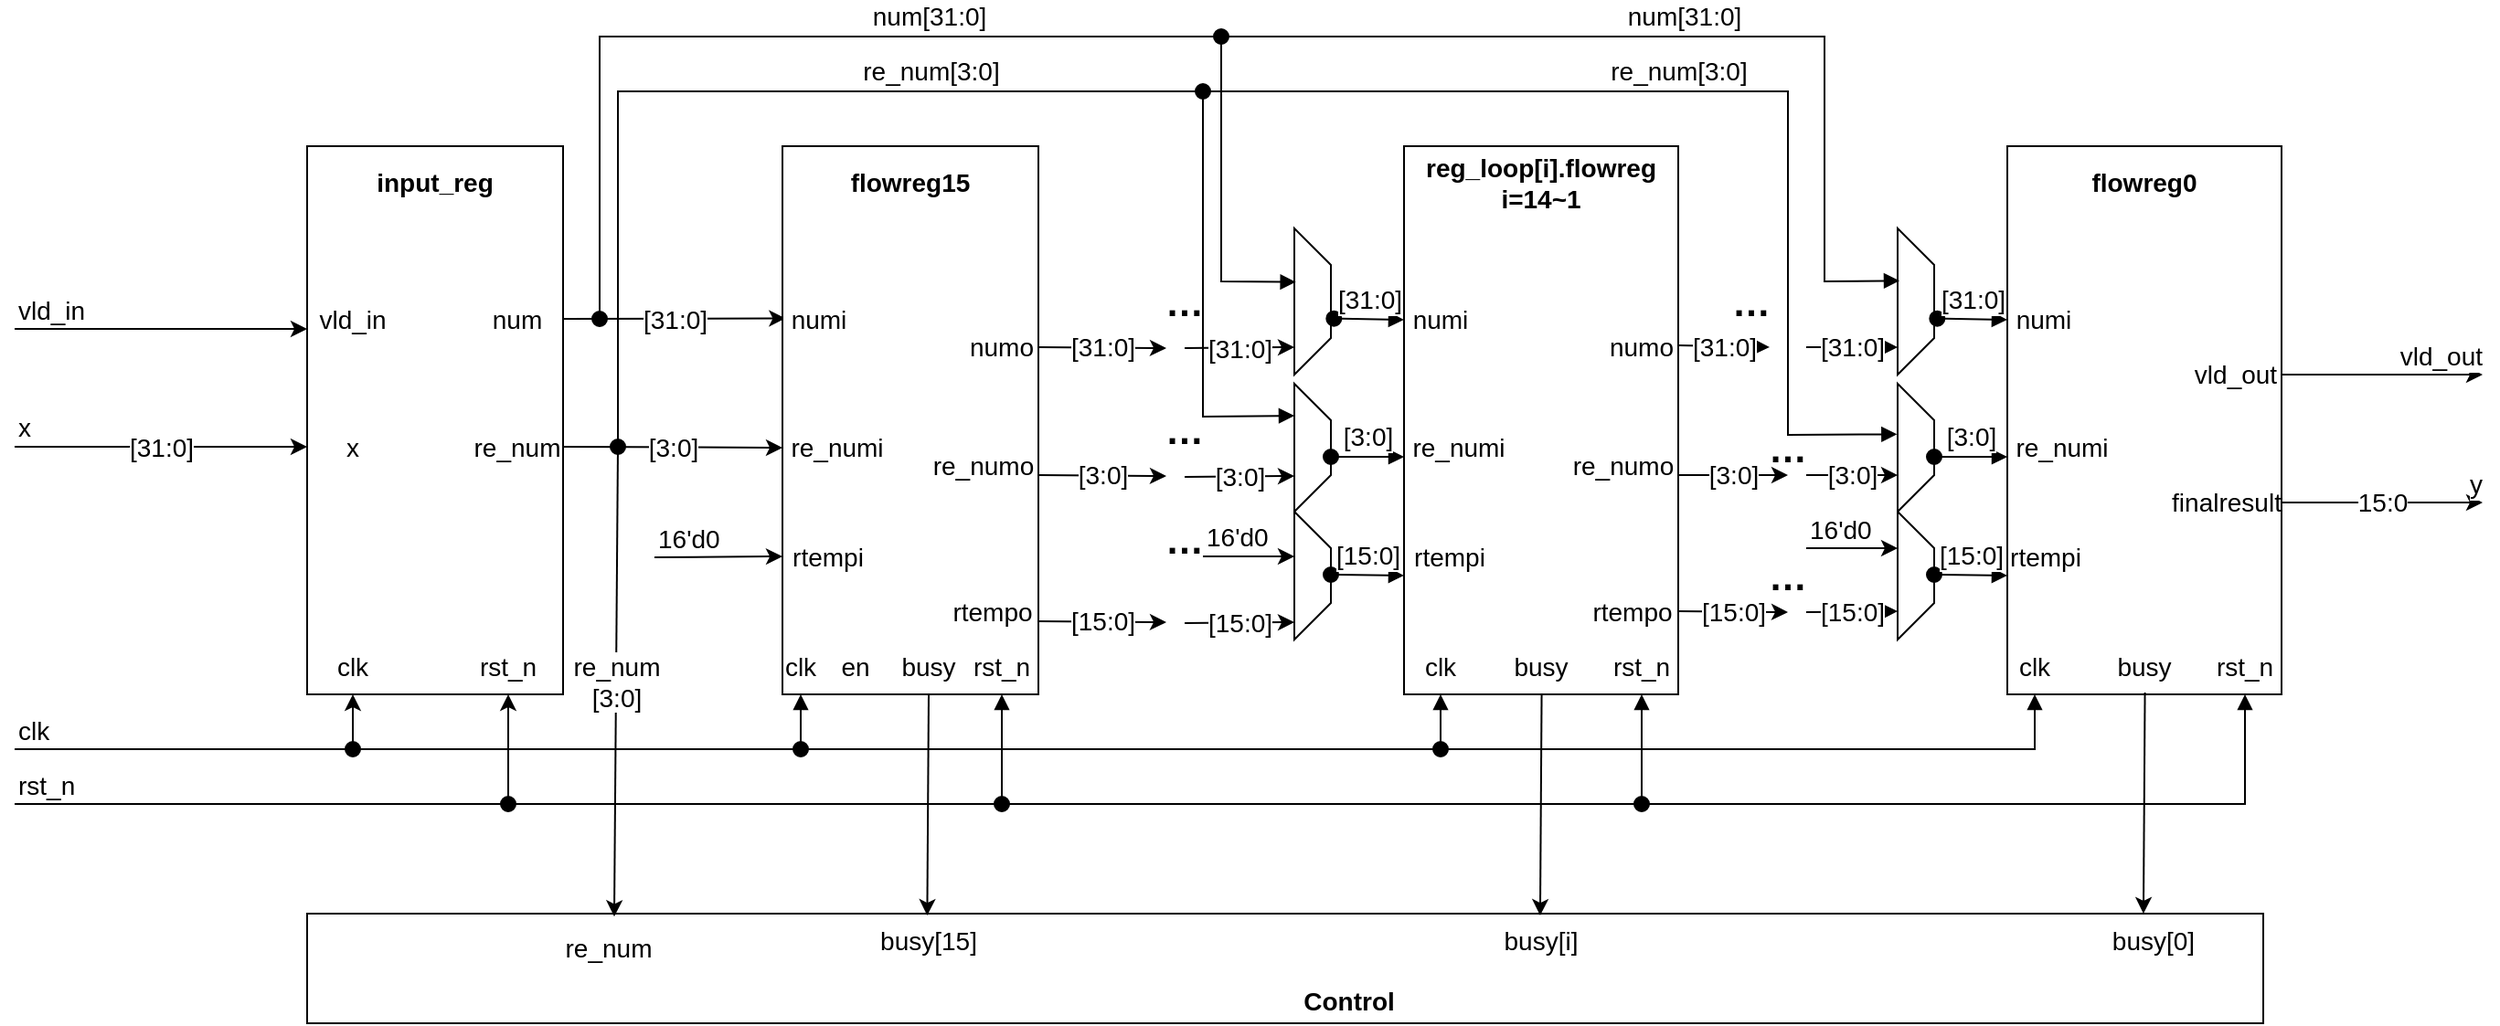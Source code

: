 <mxfile version="20.5.3" type="github">
  <diagram id="6UM_mQ-8TQhk4CjloPjo" name="第 1 页">
    <mxGraphModel dx="759" dy="519" grid="1" gridSize="10" guides="1" tooltips="1" connect="1" arrows="1" fold="1" page="1" pageScale="1" pageWidth="827" pageHeight="1169" math="0" shadow="0">
      <root>
        <mxCell id="0" />
        <mxCell id="1" parent="0" />
        <mxCell id="tsMORkh10g2GEG3-gYEs-1" value="" style="rounded=0;whiteSpace=wrap;html=1;" vertex="1" parent="1">
          <mxGeometry x="260" y="100" width="140" height="300" as="geometry" />
        </mxCell>
        <mxCell id="tsMORkh10g2GEG3-gYEs-2" value="&lt;b&gt;&lt;font style=&quot;font-size: 14px;&quot;&gt;input_reg&lt;/font&gt;&lt;/b&gt;" style="text;html=1;strokeColor=none;fillColor=none;align=center;verticalAlign=middle;whiteSpace=wrap;rounded=0;" vertex="1" parent="1">
          <mxGeometry x="295" y="100" width="70" height="40" as="geometry" />
        </mxCell>
        <mxCell id="tsMORkh10g2GEG3-gYEs-3" value="clk" style="text;html=1;strokeColor=none;fillColor=none;align=center;verticalAlign=middle;whiteSpace=wrap;rounded=0;fontSize=14;" vertex="1" parent="1">
          <mxGeometry x="260" y="370" width="50" height="30" as="geometry" />
        </mxCell>
        <mxCell id="tsMORkh10g2GEG3-gYEs-4" value="rst_n" style="text;html=1;strokeColor=none;fillColor=none;align=center;verticalAlign=middle;whiteSpace=wrap;rounded=0;fontSize=14;" vertex="1" parent="1">
          <mxGeometry x="345" y="370" width="50" height="30" as="geometry" />
        </mxCell>
        <mxCell id="tsMORkh10g2GEG3-gYEs-5" value="vld_in" style="text;html=1;strokeColor=none;fillColor=none;align=center;verticalAlign=middle;whiteSpace=wrap;rounded=0;fontSize=14;" vertex="1" parent="1">
          <mxGeometry x="255" y="180" width="60" height="30" as="geometry" />
        </mxCell>
        <mxCell id="tsMORkh10g2GEG3-gYEs-6" value="x" style="text;html=1;strokeColor=none;fillColor=none;align=center;verticalAlign=middle;whiteSpace=wrap;rounded=0;fontSize=14;" vertex="1" parent="1">
          <mxGeometry x="255" y="250" width="60" height="30" as="geometry" />
        </mxCell>
        <mxCell id="tsMORkh10g2GEG3-gYEs-7" value="num" style="text;html=1;strokeColor=none;fillColor=none;align=center;verticalAlign=middle;whiteSpace=wrap;rounded=0;fontSize=14;" vertex="1" parent="1">
          <mxGeometry x="345" y="180" width="60" height="30" as="geometry" />
        </mxCell>
        <mxCell id="tsMORkh10g2GEG3-gYEs-8" value="re_num" style="text;html=1;strokeColor=none;fillColor=none;align=center;verticalAlign=middle;whiteSpace=wrap;rounded=0;fontSize=14;" vertex="1" parent="1">
          <mxGeometry x="345" y="250" width="60" height="30" as="geometry" />
        </mxCell>
        <mxCell id="tsMORkh10g2GEG3-gYEs-10" value="" style="endArrow=classic;html=1;rounded=0;fontSize=14;" edge="1" parent="1">
          <mxGeometry relative="1" as="geometry">
            <mxPoint x="100" y="200" as="sourcePoint" />
            <mxPoint x="260" y="200" as="targetPoint" />
          </mxGeometry>
        </mxCell>
        <mxCell id="tsMORkh10g2GEG3-gYEs-12" value="vld_in" style="edgeLabel;resizable=0;html=1;align=left;verticalAlign=bottom;fontSize=14;" connectable="0" vertex="1" parent="tsMORkh10g2GEG3-gYEs-10">
          <mxGeometry x="-1" relative="1" as="geometry" />
        </mxCell>
        <mxCell id="tsMORkh10g2GEG3-gYEs-14" value="" style="endArrow=classic;html=1;rounded=0;fontSize=14;" edge="1" parent="1">
          <mxGeometry relative="1" as="geometry">
            <mxPoint x="100" y="264.5" as="sourcePoint" />
            <mxPoint x="260" y="264.5" as="targetPoint" />
          </mxGeometry>
        </mxCell>
        <mxCell id="tsMORkh10g2GEG3-gYEs-15" value="[31:0]" style="edgeLabel;resizable=0;html=1;align=center;verticalAlign=middle;fontSize=14;" connectable="0" vertex="1" parent="tsMORkh10g2GEG3-gYEs-14">
          <mxGeometry relative="1" as="geometry" />
        </mxCell>
        <mxCell id="tsMORkh10g2GEG3-gYEs-16" value="x" style="edgeLabel;resizable=0;html=1;align=left;verticalAlign=bottom;fontSize=14;" connectable="0" vertex="1" parent="tsMORkh10g2GEG3-gYEs-14">
          <mxGeometry x="-1" relative="1" as="geometry" />
        </mxCell>
        <mxCell id="tsMORkh10g2GEG3-gYEs-17" value="" style="endArrow=classic;html=1;rounded=0;fontSize=14;entryX=0.012;entryY=0.314;entryDx=0;entryDy=0;entryPerimeter=0;" edge="1" parent="1" target="tsMORkh10g2GEG3-gYEs-21">
          <mxGeometry relative="1" as="geometry">
            <mxPoint x="400" y="194.5" as="sourcePoint" />
            <mxPoint x="500" y="194.5" as="targetPoint" />
          </mxGeometry>
        </mxCell>
        <mxCell id="tsMORkh10g2GEG3-gYEs-18" value="[31:0]" style="edgeLabel;resizable=0;html=1;align=center;verticalAlign=middle;fontSize=14;" connectable="0" vertex="1" parent="tsMORkh10g2GEG3-gYEs-17">
          <mxGeometry relative="1" as="geometry" />
        </mxCell>
        <mxCell id="tsMORkh10g2GEG3-gYEs-19" value="" style="endArrow=classic;html=1;rounded=0;fontSize=14;" edge="1" parent="1">
          <mxGeometry relative="1" as="geometry">
            <mxPoint x="400" y="264.5" as="sourcePoint" />
            <mxPoint x="520" y="265" as="targetPoint" />
          </mxGeometry>
        </mxCell>
        <mxCell id="tsMORkh10g2GEG3-gYEs-20" value="[3:0]" style="edgeLabel;resizable=0;html=1;align=center;verticalAlign=middle;fontSize=14;" connectable="0" vertex="1" parent="tsMORkh10g2GEG3-gYEs-19">
          <mxGeometry relative="1" as="geometry" />
        </mxCell>
        <mxCell id="tsMORkh10g2GEG3-gYEs-21" value="" style="rounded=0;whiteSpace=wrap;html=1;fontSize=14;" vertex="1" parent="1">
          <mxGeometry x="520" y="100" width="140" height="300" as="geometry" />
        </mxCell>
        <mxCell id="tsMORkh10g2GEG3-gYEs-22" value="&lt;span style=&quot;font-size: 14px;&quot;&gt;&lt;b&gt;flowreg15&lt;/b&gt;&lt;/span&gt;" style="text;html=1;strokeColor=none;fillColor=none;align=center;verticalAlign=middle;whiteSpace=wrap;rounded=0;" vertex="1" parent="1">
          <mxGeometry x="555" y="100" width="70" height="40" as="geometry" />
        </mxCell>
        <mxCell id="tsMORkh10g2GEG3-gYEs-23" value="clk" style="text;html=1;strokeColor=none;fillColor=none;align=center;verticalAlign=middle;whiteSpace=wrap;rounded=0;fontSize=14;" vertex="1" parent="1">
          <mxGeometry x="505" y="370" width="50" height="30" as="geometry" />
        </mxCell>
        <mxCell id="tsMORkh10g2GEG3-gYEs-24" value="rst_n" style="text;html=1;strokeColor=none;fillColor=none;align=center;verticalAlign=middle;whiteSpace=wrap;rounded=0;fontSize=14;" vertex="1" parent="1">
          <mxGeometry x="615" y="370" width="50" height="30" as="geometry" />
        </mxCell>
        <mxCell id="tsMORkh10g2GEG3-gYEs-25" value="en" style="text;html=1;strokeColor=none;fillColor=none;align=center;verticalAlign=middle;whiteSpace=wrap;rounded=0;fontSize=14;" vertex="1" parent="1">
          <mxGeometry x="530" y="370" width="60" height="30" as="geometry" />
        </mxCell>
        <mxCell id="tsMORkh10g2GEG3-gYEs-26" value="numi" style="text;html=1;strokeColor=none;fillColor=none;align=center;verticalAlign=middle;whiteSpace=wrap;rounded=0;fontSize=14;" vertex="1" parent="1">
          <mxGeometry x="510" y="180" width="60" height="30" as="geometry" />
        </mxCell>
        <mxCell id="tsMORkh10g2GEG3-gYEs-27" value="re_numi" style="text;html=1;strokeColor=none;fillColor=none;align=center;verticalAlign=middle;whiteSpace=wrap;rounded=0;fontSize=14;" vertex="1" parent="1">
          <mxGeometry x="520" y="250" width="60" height="30" as="geometry" />
        </mxCell>
        <mxCell id="tsMORkh10g2GEG3-gYEs-28" value="rtempi" style="text;html=1;strokeColor=none;fillColor=none;align=center;verticalAlign=middle;whiteSpace=wrap;rounded=0;fontSize=14;" vertex="1" parent="1">
          <mxGeometry x="515" y="310" width="60" height="30" as="geometry" />
        </mxCell>
        <mxCell id="tsMORkh10g2GEG3-gYEs-29" value="numo" style="text;html=1;strokeColor=none;fillColor=none;align=center;verticalAlign=middle;whiteSpace=wrap;rounded=0;fontSize=14;" vertex="1" parent="1">
          <mxGeometry x="610" y="195" width="60" height="30" as="geometry" />
        </mxCell>
        <mxCell id="tsMORkh10g2GEG3-gYEs-30" value="re_numo" style="text;html=1;strokeColor=none;fillColor=none;align=center;verticalAlign=middle;whiteSpace=wrap;rounded=0;fontSize=14;" vertex="1" parent="1">
          <mxGeometry x="600" y="260" width="60" height="30" as="geometry" />
        </mxCell>
        <mxCell id="tsMORkh10g2GEG3-gYEs-31" value="rtempo" style="text;html=1;strokeColor=none;fillColor=none;align=center;verticalAlign=middle;whiteSpace=wrap;rounded=0;fontSize=14;" vertex="1" parent="1">
          <mxGeometry x="605" y="340" width="60" height="30" as="geometry" />
        </mxCell>
        <mxCell id="tsMORkh10g2GEG3-gYEs-32" value="busy" style="text;html=1;strokeColor=none;fillColor=none;align=center;verticalAlign=middle;whiteSpace=wrap;rounded=0;fontSize=14;" vertex="1" parent="1">
          <mxGeometry x="570" y="370" width="60" height="30" as="geometry" />
        </mxCell>
        <mxCell id="tsMORkh10g2GEG3-gYEs-33" value="" style="endArrow=classic;html=1;rounded=0;fontSize=14;" edge="1" parent="1">
          <mxGeometry relative="1" as="geometry">
            <mxPoint x="450" y="325" as="sourcePoint" />
            <mxPoint x="520" y="324.5" as="targetPoint" />
          </mxGeometry>
        </mxCell>
        <mxCell id="tsMORkh10g2GEG3-gYEs-35" value="16&#39;d0" style="edgeLabel;resizable=0;html=1;align=left;verticalAlign=bottom;fontSize=14;" connectable="0" vertex="1" parent="tsMORkh10g2GEG3-gYEs-33">
          <mxGeometry x="-1" relative="1" as="geometry" />
        </mxCell>
        <mxCell id="tsMORkh10g2GEG3-gYEs-36" value="" style="rounded=0;whiteSpace=wrap;html=1;fontSize=14;" vertex="1" parent="1">
          <mxGeometry x="860" y="100" width="150" height="300" as="geometry" />
        </mxCell>
        <mxCell id="tsMORkh10g2GEG3-gYEs-37" value="&lt;span style=&quot;font-size: 14px;&quot;&gt;&lt;b&gt;reg_loop[i].flowreg&lt;br&gt;i=14~1&lt;br&gt;&lt;/b&gt;&lt;/span&gt;" style="text;html=1;strokeColor=none;fillColor=none;align=center;verticalAlign=middle;whiteSpace=wrap;rounded=0;" vertex="1" parent="1">
          <mxGeometry x="900" y="100" width="70" height="40" as="geometry" />
        </mxCell>
        <mxCell id="tsMORkh10g2GEG3-gYEs-38" value="clk" style="text;html=1;strokeColor=none;fillColor=none;align=center;verticalAlign=middle;whiteSpace=wrap;rounded=0;fontSize=14;" vertex="1" parent="1">
          <mxGeometry x="855" y="370" width="50" height="30" as="geometry" />
        </mxCell>
        <mxCell id="tsMORkh10g2GEG3-gYEs-39" value="busy" style="text;html=1;strokeColor=none;fillColor=none;align=center;verticalAlign=middle;whiteSpace=wrap;rounded=0;fontSize=14;" vertex="1" parent="1">
          <mxGeometry x="905" y="370" width="60" height="30" as="geometry" />
        </mxCell>
        <mxCell id="tsMORkh10g2GEG3-gYEs-40" value="rst_n" style="text;html=1;strokeColor=none;fillColor=none;align=center;verticalAlign=middle;whiteSpace=wrap;rounded=0;fontSize=14;" vertex="1" parent="1">
          <mxGeometry x="965" y="370" width="50" height="30" as="geometry" />
        </mxCell>
        <mxCell id="tsMORkh10g2GEG3-gYEs-41" value="numi" style="text;html=1;strokeColor=none;fillColor=none;align=center;verticalAlign=middle;whiteSpace=wrap;rounded=0;fontSize=14;" vertex="1" parent="1">
          <mxGeometry x="850" y="180" width="60" height="30" as="geometry" />
        </mxCell>
        <mxCell id="tsMORkh10g2GEG3-gYEs-42" value="re_numi" style="text;html=1;strokeColor=none;fillColor=none;align=center;verticalAlign=middle;whiteSpace=wrap;rounded=0;fontSize=14;" vertex="1" parent="1">
          <mxGeometry x="860" y="250" width="60" height="30" as="geometry" />
        </mxCell>
        <mxCell id="tsMORkh10g2GEG3-gYEs-43" value="rtempi" style="text;html=1;strokeColor=none;fillColor=none;align=center;verticalAlign=middle;whiteSpace=wrap;rounded=0;fontSize=14;" vertex="1" parent="1">
          <mxGeometry x="855" y="310" width="60" height="30" as="geometry" />
        </mxCell>
        <mxCell id="tsMORkh10g2GEG3-gYEs-44" value="numo" style="text;html=1;strokeColor=none;fillColor=none;align=center;verticalAlign=middle;whiteSpace=wrap;rounded=0;fontSize=14;" vertex="1" parent="1">
          <mxGeometry x="960" y="195" width="60" height="30" as="geometry" />
        </mxCell>
        <mxCell id="tsMORkh10g2GEG3-gYEs-45" value="re_numo" style="text;html=1;strokeColor=none;fillColor=none;align=center;verticalAlign=middle;whiteSpace=wrap;rounded=0;fontSize=14;" vertex="1" parent="1">
          <mxGeometry x="950" y="260" width="60" height="30" as="geometry" />
        </mxCell>
        <mxCell id="tsMORkh10g2GEG3-gYEs-46" value="rtempo" style="text;html=1;strokeColor=none;fillColor=none;align=center;verticalAlign=middle;whiteSpace=wrap;rounded=0;fontSize=14;" vertex="1" parent="1">
          <mxGeometry x="955" y="340" width="60" height="30" as="geometry" />
        </mxCell>
        <mxCell id="tsMORkh10g2GEG3-gYEs-47" value="" style="endArrow=classic;html=1;rounded=0;fontSize=14;" edge="1" parent="1">
          <mxGeometry relative="1" as="geometry">
            <mxPoint x="660" y="210" as="sourcePoint" />
            <mxPoint x="730" y="210.5" as="targetPoint" />
          </mxGeometry>
        </mxCell>
        <mxCell id="tsMORkh10g2GEG3-gYEs-48" value="[31:0]" style="edgeLabel;resizable=0;html=1;align=center;verticalAlign=middle;fontSize=14;" connectable="0" vertex="1" parent="tsMORkh10g2GEG3-gYEs-47">
          <mxGeometry relative="1" as="geometry" />
        </mxCell>
        <mxCell id="tsMORkh10g2GEG3-gYEs-49" value="" style="endArrow=classic;html=1;rounded=0;fontSize=14;" edge="1" parent="1">
          <mxGeometry relative="1" as="geometry">
            <mxPoint x="660" y="280" as="sourcePoint" />
            <mxPoint x="730" y="280.5" as="targetPoint" />
          </mxGeometry>
        </mxCell>
        <mxCell id="tsMORkh10g2GEG3-gYEs-50" value="[3:0]" style="edgeLabel;resizable=0;html=1;align=center;verticalAlign=middle;fontSize=14;" connectable="0" vertex="1" parent="tsMORkh10g2GEG3-gYEs-49">
          <mxGeometry relative="1" as="geometry" />
        </mxCell>
        <mxCell id="tsMORkh10g2GEG3-gYEs-51" value="" style="endArrow=classic;html=1;rounded=0;fontSize=14;" edge="1" parent="1">
          <mxGeometry relative="1" as="geometry">
            <mxPoint x="660" y="360" as="sourcePoint" />
            <mxPoint x="730" y="360.5" as="targetPoint" />
          </mxGeometry>
        </mxCell>
        <mxCell id="tsMORkh10g2GEG3-gYEs-52" value="[15:0]" style="edgeLabel;resizable=0;html=1;align=center;verticalAlign=middle;fontSize=14;" connectable="0" vertex="1" parent="tsMORkh10g2GEG3-gYEs-51">
          <mxGeometry relative="1" as="geometry" />
        </mxCell>
        <mxCell id="tsMORkh10g2GEG3-gYEs-59" value="&lt;b&gt;&lt;font style=&quot;font-size: 21px;&quot;&gt;…&lt;/font&gt;&lt;/b&gt;" style="text;html=1;strokeColor=none;fillColor=none;align=center;verticalAlign=middle;whiteSpace=wrap;rounded=0;fontSize=14;" vertex="1" parent="1">
          <mxGeometry x="710" y="170" width="60" height="30" as="geometry" />
        </mxCell>
        <mxCell id="tsMORkh10g2GEG3-gYEs-60" value="&lt;b&gt;&lt;font style=&quot;font-size: 21px;&quot;&gt;…&lt;/font&gt;&lt;/b&gt;" style="text;html=1;strokeColor=none;fillColor=none;align=center;verticalAlign=middle;whiteSpace=wrap;rounded=0;fontSize=14;" vertex="1" parent="1">
          <mxGeometry x="710" y="240" width="60" height="30" as="geometry" />
        </mxCell>
        <mxCell id="tsMORkh10g2GEG3-gYEs-61" value="&lt;b&gt;&lt;font style=&quot;font-size: 21px;&quot;&gt;…&lt;/font&gt;&lt;/b&gt;" style="text;html=1;strokeColor=none;fillColor=none;align=center;verticalAlign=middle;whiteSpace=wrap;rounded=0;fontSize=14;" vertex="1" parent="1">
          <mxGeometry x="710" y="300" width="60" height="30" as="geometry" />
        </mxCell>
        <mxCell id="tsMORkh10g2GEG3-gYEs-62" value="" style="endArrow=classic;html=1;rounded=0;fontSize=14;" edge="1" parent="1">
          <mxGeometry relative="1" as="geometry">
            <mxPoint x="1010" y="209" as="sourcePoint" />
            <mxPoint x="1060" y="210" as="targetPoint" />
          </mxGeometry>
        </mxCell>
        <mxCell id="tsMORkh10g2GEG3-gYEs-63" value="[31:0]" style="edgeLabel;resizable=0;html=1;align=center;verticalAlign=middle;fontSize=14;" connectable="0" vertex="1" parent="tsMORkh10g2GEG3-gYEs-62">
          <mxGeometry relative="1" as="geometry" />
        </mxCell>
        <mxCell id="tsMORkh10g2GEG3-gYEs-64" value="" style="endArrow=classic;html=1;rounded=0;fontSize=14;" edge="1" parent="1">
          <mxGeometry relative="1" as="geometry">
            <mxPoint x="1010" y="280" as="sourcePoint" />
            <mxPoint x="1070" y="280" as="targetPoint" />
          </mxGeometry>
        </mxCell>
        <mxCell id="tsMORkh10g2GEG3-gYEs-65" value="[3:0]" style="edgeLabel;resizable=0;html=1;align=center;verticalAlign=middle;fontSize=14;" connectable="0" vertex="1" parent="tsMORkh10g2GEG3-gYEs-64">
          <mxGeometry relative="1" as="geometry" />
        </mxCell>
        <mxCell id="tsMORkh10g2GEG3-gYEs-66" value="" style="endArrow=classic;html=1;rounded=0;fontSize=14;" edge="1" parent="1">
          <mxGeometry relative="1" as="geometry">
            <mxPoint x="1010" y="354.5" as="sourcePoint" />
            <mxPoint x="1070" y="355" as="targetPoint" />
          </mxGeometry>
        </mxCell>
        <mxCell id="tsMORkh10g2GEG3-gYEs-67" value="[15:0]" style="edgeLabel;resizable=0;html=1;align=center;verticalAlign=middle;fontSize=14;" connectable="0" vertex="1" parent="tsMORkh10g2GEG3-gYEs-66">
          <mxGeometry relative="1" as="geometry" />
        </mxCell>
        <mxCell id="tsMORkh10g2GEG3-gYEs-68" value="" style="rounded=0;whiteSpace=wrap;html=1;fontSize=14;" vertex="1" parent="1">
          <mxGeometry x="1190" y="100" width="150" height="300" as="geometry" />
        </mxCell>
        <mxCell id="tsMORkh10g2GEG3-gYEs-69" value="&lt;span style=&quot;font-size: 14px;&quot;&gt;&lt;b&gt;flowreg0&lt;/b&gt;&lt;/span&gt;" style="text;html=1;strokeColor=none;fillColor=none;align=center;verticalAlign=middle;whiteSpace=wrap;rounded=0;" vertex="1" parent="1">
          <mxGeometry x="1230" y="100" width="70" height="40" as="geometry" />
        </mxCell>
        <mxCell id="tsMORkh10g2GEG3-gYEs-70" value="clk" style="text;html=1;strokeColor=none;fillColor=none;align=center;verticalAlign=middle;whiteSpace=wrap;rounded=0;fontSize=14;" vertex="1" parent="1">
          <mxGeometry x="1180" y="370" width="50" height="30" as="geometry" />
        </mxCell>
        <mxCell id="tsMORkh10g2GEG3-gYEs-71" value="busy" style="text;html=1;strokeColor=none;fillColor=none;align=center;verticalAlign=middle;whiteSpace=wrap;rounded=0;fontSize=14;" vertex="1" parent="1">
          <mxGeometry x="1235" y="370" width="60" height="30" as="geometry" />
        </mxCell>
        <mxCell id="tsMORkh10g2GEG3-gYEs-72" value="rst_n" style="text;html=1;strokeColor=none;fillColor=none;align=center;verticalAlign=middle;whiteSpace=wrap;rounded=0;fontSize=14;" vertex="1" parent="1">
          <mxGeometry x="1295" y="370" width="50" height="30" as="geometry" />
        </mxCell>
        <mxCell id="tsMORkh10g2GEG3-gYEs-73" value="numi" style="text;html=1;strokeColor=none;fillColor=none;align=center;verticalAlign=middle;whiteSpace=wrap;rounded=0;fontSize=14;" vertex="1" parent="1">
          <mxGeometry x="1180" y="180" width="60" height="30" as="geometry" />
        </mxCell>
        <mxCell id="tsMORkh10g2GEG3-gYEs-74" value="re_numi" style="text;html=1;strokeColor=none;fillColor=none;align=center;verticalAlign=middle;whiteSpace=wrap;rounded=0;fontSize=14;" vertex="1" parent="1">
          <mxGeometry x="1190" y="250" width="60" height="30" as="geometry" />
        </mxCell>
        <mxCell id="tsMORkh10g2GEG3-gYEs-75" value="rtempi" style="text;html=1;strokeColor=none;fillColor=none;align=center;verticalAlign=middle;whiteSpace=wrap;rounded=0;fontSize=14;" vertex="1" parent="1">
          <mxGeometry x="1181" y="310" width="60" height="30" as="geometry" />
        </mxCell>
        <mxCell id="tsMORkh10g2GEG3-gYEs-76" value="vld_out" style="text;html=1;strokeColor=none;fillColor=none;align=center;verticalAlign=middle;whiteSpace=wrap;rounded=0;fontSize=14;" vertex="1" parent="1">
          <mxGeometry x="1285" y="210" width="60" height="30" as="geometry" />
        </mxCell>
        <mxCell id="tsMORkh10g2GEG3-gYEs-77" value="finalresult" style="text;html=1;strokeColor=none;fillColor=none;align=center;verticalAlign=middle;whiteSpace=wrap;rounded=0;fontSize=14;" vertex="1" parent="1">
          <mxGeometry x="1280" y="280" width="60" height="30" as="geometry" />
        </mxCell>
        <mxCell id="tsMORkh10g2GEG3-gYEs-86" value="&lt;b&gt;&lt;font style=&quot;font-size: 21px;&quot;&gt;…&lt;/font&gt;&lt;/b&gt;" style="text;html=1;strokeColor=none;fillColor=none;align=center;verticalAlign=middle;whiteSpace=wrap;rounded=0;fontSize=14;" vertex="1" parent="1">
          <mxGeometry x="1020" y="170" width="60" height="30" as="geometry" />
        </mxCell>
        <mxCell id="tsMORkh10g2GEG3-gYEs-87" value="&lt;b&gt;&lt;font style=&quot;font-size: 21px;&quot;&gt;…&lt;/font&gt;&lt;/b&gt;" style="text;html=1;strokeColor=none;fillColor=none;align=center;verticalAlign=middle;whiteSpace=wrap;rounded=0;fontSize=14;" vertex="1" parent="1">
          <mxGeometry x="1040" y="250" width="60" height="30" as="geometry" />
        </mxCell>
        <mxCell id="tsMORkh10g2GEG3-gYEs-88" value="&lt;b&gt;&lt;font style=&quot;font-size: 21px;&quot;&gt;…&lt;/font&gt;&lt;/b&gt;" style="text;html=1;strokeColor=none;fillColor=none;align=center;verticalAlign=middle;whiteSpace=wrap;rounded=0;fontSize=14;" vertex="1" parent="1">
          <mxGeometry x="1040" y="320" width="60" height="30" as="geometry" />
        </mxCell>
        <mxCell id="tsMORkh10g2GEG3-gYEs-95" value="" style="endArrow=classic;html=1;rounded=0;fontSize=21;" edge="1" parent="1">
          <mxGeometry relative="1" as="geometry">
            <mxPoint x="1340" y="225" as="sourcePoint" />
            <mxPoint x="1450" y="225" as="targetPoint" />
          </mxGeometry>
        </mxCell>
        <mxCell id="tsMORkh10g2GEG3-gYEs-98" value="vld_out" style="edgeLabel;resizable=0;html=1;align=right;verticalAlign=bottom;fontSize=14;" connectable="0" vertex="1" parent="tsMORkh10g2GEG3-gYEs-95">
          <mxGeometry x="1" relative="1" as="geometry" />
        </mxCell>
        <mxCell id="tsMORkh10g2GEG3-gYEs-99" value="" style="endArrow=classic;html=1;rounded=0;fontSize=14;" edge="1" parent="1">
          <mxGeometry relative="1" as="geometry">
            <mxPoint x="1340" y="295" as="sourcePoint" />
            <mxPoint x="1450" y="295" as="targetPoint" />
          </mxGeometry>
        </mxCell>
        <mxCell id="tsMORkh10g2GEG3-gYEs-100" value="15:0" style="edgeLabel;resizable=0;html=1;align=center;verticalAlign=middle;fontSize=14;" connectable="0" vertex="1" parent="tsMORkh10g2GEG3-gYEs-99">
          <mxGeometry relative="1" as="geometry" />
        </mxCell>
        <mxCell id="tsMORkh10g2GEG3-gYEs-102" value="y" style="edgeLabel;resizable=0;html=1;align=right;verticalAlign=bottom;fontSize=14;" connectable="0" vertex="1" parent="tsMORkh10g2GEG3-gYEs-99">
          <mxGeometry x="1" relative="1" as="geometry" />
        </mxCell>
        <mxCell id="tsMORkh10g2GEG3-gYEs-104" value="" style="shape=trapezoid;perimeter=trapezoidPerimeter;whiteSpace=wrap;html=1;fixedSize=1;fontSize=14;direction=south;" vertex="1" parent="1">
          <mxGeometry x="800" y="145" width="20" height="80" as="geometry" />
        </mxCell>
        <mxCell id="tsMORkh10g2GEG3-gYEs-105" value="" style="endArrow=classic;html=1;rounded=0;fontSize=14;" edge="1" parent="1">
          <mxGeometry relative="1" as="geometry">
            <mxPoint x="740" y="210.5" as="sourcePoint" />
            <mxPoint x="800" y="210" as="targetPoint" />
          </mxGeometry>
        </mxCell>
        <mxCell id="tsMORkh10g2GEG3-gYEs-106" value="[31:0]" style="edgeLabel;resizable=0;html=1;align=center;verticalAlign=middle;fontSize=14;" connectable="0" vertex="1" parent="tsMORkh10g2GEG3-gYEs-105">
          <mxGeometry relative="1" as="geometry" />
        </mxCell>
        <mxCell id="tsMORkh10g2GEG3-gYEs-107" value="num[31:0]" style="html=1;verticalAlign=bottom;startArrow=oval;startFill=1;endArrow=block;startSize=8;rounded=0;fontSize=14;entryX=0.367;entryY=0.958;entryDx=0;entryDy=0;entryPerimeter=0;" edge="1" parent="1" target="tsMORkh10g2GEG3-gYEs-104">
          <mxGeometry width="60" relative="1" as="geometry">
            <mxPoint x="420" y="194.5" as="sourcePoint" />
            <mxPoint x="760" y="160" as="targetPoint" />
            <Array as="points">
              <mxPoint x="420" y="40" />
              <mxPoint x="560" y="40" />
              <mxPoint x="760" y="40" />
              <mxPoint x="760" y="174" />
            </Array>
          </mxGeometry>
        </mxCell>
        <mxCell id="tsMORkh10g2GEG3-gYEs-109" value="[31:0]" style="html=1;verticalAlign=bottom;startArrow=oval;startFill=1;endArrow=block;startSize=8;rounded=0;fontSize=14;exitX=0.617;exitY=-0.083;exitDx=0;exitDy=0;exitPerimeter=0;" edge="1" parent="1" source="tsMORkh10g2GEG3-gYEs-104">
          <mxGeometry width="60" relative="1" as="geometry">
            <mxPoint x="830" y="194.5" as="sourcePoint" />
            <mxPoint x="860" y="195" as="targetPoint" />
          </mxGeometry>
        </mxCell>
        <mxCell id="tsMORkh10g2GEG3-gYEs-110" value="" style="shape=trapezoid;perimeter=trapezoidPerimeter;whiteSpace=wrap;html=1;fixedSize=1;fontSize=14;direction=south;" vertex="1" parent="1">
          <mxGeometry x="800" y="230" width="20" height="70" as="geometry" />
        </mxCell>
        <mxCell id="tsMORkh10g2GEG3-gYEs-111" value="" style="shape=trapezoid;perimeter=trapezoidPerimeter;whiteSpace=wrap;html=1;fixedSize=1;fontSize=14;direction=south;" vertex="1" parent="1">
          <mxGeometry x="800" y="300" width="20" height="70" as="geometry" />
        </mxCell>
        <mxCell id="tsMORkh10g2GEG3-gYEs-113" value="" style="endArrow=classic;html=1;rounded=0;fontSize=14;" edge="1" parent="1">
          <mxGeometry relative="1" as="geometry">
            <mxPoint x="740" y="281" as="sourcePoint" />
            <mxPoint x="800" y="280.5" as="targetPoint" />
          </mxGeometry>
        </mxCell>
        <mxCell id="tsMORkh10g2GEG3-gYEs-114" value="[3:0]" style="edgeLabel;resizable=0;html=1;align=center;verticalAlign=middle;fontSize=14;" connectable="0" vertex="1" parent="tsMORkh10g2GEG3-gYEs-113">
          <mxGeometry relative="1" as="geometry" />
        </mxCell>
        <mxCell id="tsMORkh10g2GEG3-gYEs-115" value="" style="endArrow=classic;html=1;rounded=0;fontSize=14;" edge="1" parent="1">
          <mxGeometry relative="1" as="geometry">
            <mxPoint x="740" y="361" as="sourcePoint" />
            <mxPoint x="800" y="360.5" as="targetPoint" />
          </mxGeometry>
        </mxCell>
        <mxCell id="tsMORkh10g2GEG3-gYEs-116" value="[15:0]" style="edgeLabel;resizable=0;html=1;align=center;verticalAlign=middle;fontSize=14;" connectable="0" vertex="1" parent="tsMORkh10g2GEG3-gYEs-115">
          <mxGeometry relative="1" as="geometry" />
        </mxCell>
        <mxCell id="tsMORkh10g2GEG3-gYEs-118" value="[3:0]" style="html=1;verticalAlign=bottom;startArrow=oval;startFill=1;endArrow=block;startSize=8;rounded=0;fontSize=14;" edge="1" parent="1">
          <mxGeometry width="60" relative="1" as="geometry">
            <mxPoint x="820" y="270" as="sourcePoint" />
            <mxPoint x="860" y="270" as="targetPoint" />
          </mxGeometry>
        </mxCell>
        <mxCell id="tsMORkh10g2GEG3-gYEs-119" value="[15:0]" style="html=1;verticalAlign=bottom;startArrow=oval;startFill=1;endArrow=block;startSize=8;rounded=0;fontSize=14;" edge="1" parent="1">
          <mxGeometry width="60" relative="1" as="geometry">
            <mxPoint x="820" y="334.5" as="sourcePoint" />
            <mxPoint x="860" y="335" as="targetPoint" />
          </mxGeometry>
        </mxCell>
        <mxCell id="tsMORkh10g2GEG3-gYEs-120" value="re_num[3:0]" style="html=1;verticalAlign=bottom;startArrow=oval;startFill=1;endArrow=block;startSize=8;rounded=0;fontSize=14;entryX=0.25;entryY=1;entryDx=0;entryDy=0;" edge="1" parent="1" target="tsMORkh10g2GEG3-gYEs-110">
          <mxGeometry x="-0.018" width="60" relative="1" as="geometry">
            <mxPoint x="430" y="264.5" as="sourcePoint" />
            <mxPoint x="750" y="230" as="targetPoint" />
            <Array as="points">
              <mxPoint x="430" y="70" />
              <mxPoint x="750" y="70" />
              <mxPoint x="750" y="248" />
            </Array>
            <mxPoint x="1" as="offset" />
          </mxGeometry>
        </mxCell>
        <mxCell id="tsMORkh10g2GEG3-gYEs-121" value="" style="endArrow=classic;html=1;rounded=0;fontSize=14;" edge="1" parent="1">
          <mxGeometry relative="1" as="geometry">
            <mxPoint x="750" y="324.5" as="sourcePoint" />
            <mxPoint x="800" y="324.5" as="targetPoint" />
          </mxGeometry>
        </mxCell>
        <mxCell id="tsMORkh10g2GEG3-gYEs-122" value="16&#39;d0" style="edgeLabel;resizable=0;html=1;align=left;verticalAlign=bottom;fontSize=14;" connectable="0" vertex="1" parent="tsMORkh10g2GEG3-gYEs-121">
          <mxGeometry x="-1" relative="1" as="geometry" />
        </mxCell>
        <mxCell id="tsMORkh10g2GEG3-gYEs-123" value="" style="shape=trapezoid;perimeter=trapezoidPerimeter;whiteSpace=wrap;html=1;fixedSize=1;fontSize=14;direction=south;" vertex="1" parent="1">
          <mxGeometry x="1130" y="145" width="20" height="80" as="geometry" />
        </mxCell>
        <mxCell id="tsMORkh10g2GEG3-gYEs-124" value="[31:0]" style="html=1;verticalAlign=bottom;startArrow=oval;startFill=1;endArrow=block;startSize=8;rounded=0;fontSize=14;exitX=0.617;exitY=-0.083;exitDx=0;exitDy=0;exitPerimeter=0;" edge="1" parent="1" source="tsMORkh10g2GEG3-gYEs-123">
          <mxGeometry width="60" relative="1" as="geometry">
            <mxPoint x="1160" y="194.5" as="sourcePoint" />
            <mxPoint x="1190" y="195" as="targetPoint" />
          </mxGeometry>
        </mxCell>
        <mxCell id="tsMORkh10g2GEG3-gYEs-125" value="" style="shape=trapezoid;perimeter=trapezoidPerimeter;whiteSpace=wrap;html=1;fixedSize=1;fontSize=14;direction=south;" vertex="1" parent="1">
          <mxGeometry x="1130" y="230" width="20" height="70" as="geometry" />
        </mxCell>
        <mxCell id="tsMORkh10g2GEG3-gYEs-126" value="" style="shape=trapezoid;perimeter=trapezoidPerimeter;whiteSpace=wrap;html=1;fixedSize=1;fontSize=14;direction=south;" vertex="1" parent="1">
          <mxGeometry x="1130" y="300" width="20" height="70" as="geometry" />
        </mxCell>
        <mxCell id="tsMORkh10g2GEG3-gYEs-127" value="[3:0]" style="html=1;verticalAlign=bottom;startArrow=oval;startFill=1;endArrow=block;startSize=8;rounded=0;fontSize=14;" edge="1" parent="1">
          <mxGeometry width="60" relative="1" as="geometry">
            <mxPoint x="1150" y="270" as="sourcePoint" />
            <mxPoint x="1190" y="270" as="targetPoint" />
          </mxGeometry>
        </mxCell>
        <mxCell id="tsMORkh10g2GEG3-gYEs-128" value="[15:0]" style="html=1;verticalAlign=bottom;startArrow=oval;startFill=1;endArrow=block;startSize=8;rounded=0;fontSize=14;" edge="1" parent="1">
          <mxGeometry width="60" relative="1" as="geometry">
            <mxPoint x="1150" y="334.5" as="sourcePoint" />
            <mxPoint x="1190" y="335" as="targetPoint" />
          </mxGeometry>
        </mxCell>
        <mxCell id="tsMORkh10g2GEG3-gYEs-129" value="" style="endArrow=classic;html=1;rounded=0;fontSize=14;" edge="1" parent="1">
          <mxGeometry relative="1" as="geometry">
            <mxPoint x="1080" y="355" as="sourcePoint" />
            <mxPoint x="1130" y="354.5" as="targetPoint" />
          </mxGeometry>
        </mxCell>
        <mxCell id="tsMORkh10g2GEG3-gYEs-130" value="[15:0]" style="edgeLabel;resizable=0;html=1;align=center;verticalAlign=middle;fontSize=14;" connectable="0" vertex="1" parent="tsMORkh10g2GEG3-gYEs-129">
          <mxGeometry relative="1" as="geometry" />
        </mxCell>
        <mxCell id="tsMORkh10g2GEG3-gYEs-131" value="" style="endArrow=classic;html=1;rounded=0;fontSize=14;" edge="1" parent="1">
          <mxGeometry relative="1" as="geometry">
            <mxPoint x="1080" y="320" as="sourcePoint" />
            <mxPoint x="1130" y="320" as="targetPoint" />
          </mxGeometry>
        </mxCell>
        <mxCell id="tsMORkh10g2GEG3-gYEs-132" value="16&#39;d0" style="edgeLabel;resizable=0;html=1;align=left;verticalAlign=bottom;fontSize=14;" connectable="0" vertex="1" parent="tsMORkh10g2GEG3-gYEs-131">
          <mxGeometry x="-1" relative="1" as="geometry" />
        </mxCell>
        <mxCell id="tsMORkh10g2GEG3-gYEs-133" value="" style="endArrow=classic;html=1;rounded=0;fontSize=14;" edge="1" parent="1">
          <mxGeometry relative="1" as="geometry">
            <mxPoint x="1080" y="280" as="sourcePoint" />
            <mxPoint x="1130" y="280" as="targetPoint" />
          </mxGeometry>
        </mxCell>
        <mxCell id="tsMORkh10g2GEG3-gYEs-134" value="[3:0]" style="edgeLabel;resizable=0;html=1;align=center;verticalAlign=middle;fontSize=14;" connectable="0" vertex="1" parent="tsMORkh10g2GEG3-gYEs-133">
          <mxGeometry relative="1" as="geometry" />
        </mxCell>
        <mxCell id="tsMORkh10g2GEG3-gYEs-135" value="" style="endArrow=classic;html=1;rounded=0;fontSize=14;" edge="1" parent="1">
          <mxGeometry relative="1" as="geometry">
            <mxPoint x="1080" y="210" as="sourcePoint" />
            <mxPoint x="1130" y="210" as="targetPoint" />
          </mxGeometry>
        </mxCell>
        <mxCell id="tsMORkh10g2GEG3-gYEs-136" value="[31:0]" style="edgeLabel;resizable=0;html=1;align=center;verticalAlign=middle;fontSize=14;" connectable="0" vertex="1" parent="tsMORkh10g2GEG3-gYEs-135">
          <mxGeometry relative="1" as="geometry" />
        </mxCell>
        <mxCell id="tsMORkh10g2GEG3-gYEs-137" value="num[31:0]" style="html=1;verticalAlign=bottom;startArrow=oval;startFill=1;endArrow=block;startSize=8;rounded=0;fontSize=14;entryX=0.358;entryY=0.95;entryDx=0;entryDy=0;entryPerimeter=0;" edge="1" parent="1" target="tsMORkh10g2GEG3-gYEs-123">
          <mxGeometry width="60" relative="1" as="geometry">
            <mxPoint x="760" y="40" as="sourcePoint" />
            <mxPoint x="1090" y="160" as="targetPoint" />
            <Array as="points">
              <mxPoint x="1090" y="40" />
              <mxPoint x="1090" y="174" />
            </Array>
          </mxGeometry>
        </mxCell>
        <mxCell id="tsMORkh10g2GEG3-gYEs-138" value="re_num[3:0]" style="html=1;verticalAlign=bottom;startArrow=oval;startFill=1;endArrow=block;startSize=8;rounded=0;fontSize=14;entryX=0.395;entryY=1.017;entryDx=0;entryDy=0;entryPerimeter=0;" edge="1" parent="1" target="tsMORkh10g2GEG3-gYEs-125">
          <mxGeometry x="-0.084" width="60" relative="1" as="geometry">
            <mxPoint x="750" y="70" as="sourcePoint" />
            <mxPoint x="1070" y="150" as="targetPoint" />
            <Array as="points">
              <mxPoint x="1070" y="70" />
              <mxPoint x="1070" y="258" />
            </Array>
            <mxPoint as="offset" />
          </mxGeometry>
        </mxCell>
        <mxCell id="tsMORkh10g2GEG3-gYEs-139" value="" style="rounded=0;whiteSpace=wrap;html=1;fontSize=14;" vertex="1" parent="1">
          <mxGeometry x="260" y="520" width="1070" height="60" as="geometry" />
        </mxCell>
        <mxCell id="tsMORkh10g2GEG3-gYEs-143" value="" style="endArrow=classic;html=1;rounded=0;fontSize=14;entryX=0.5;entryY=1;entryDx=0;entryDy=0;" edge="1" parent="1" target="tsMORkh10g2GEG3-gYEs-3">
          <mxGeometry relative="1" as="geometry">
            <mxPoint x="100" y="430" as="sourcePoint" />
            <mxPoint x="260" y="430" as="targetPoint" />
            <Array as="points">
              <mxPoint x="285" y="430" />
            </Array>
          </mxGeometry>
        </mxCell>
        <mxCell id="tsMORkh10g2GEG3-gYEs-145" value="clk" style="edgeLabel;resizable=0;html=1;align=left;verticalAlign=bottom;fontSize=14;" connectable="0" vertex="1" parent="tsMORkh10g2GEG3-gYEs-143">
          <mxGeometry x="-1" relative="1" as="geometry" />
        </mxCell>
        <mxCell id="tsMORkh10g2GEG3-gYEs-146" value="" style="endArrow=classic;html=1;rounded=0;fontSize=14;" edge="1" parent="1">
          <mxGeometry relative="1" as="geometry">
            <mxPoint x="100" y="460" as="sourcePoint" />
            <mxPoint x="370" y="400" as="targetPoint" />
            <Array as="points">
              <mxPoint x="370" y="460" />
            </Array>
          </mxGeometry>
        </mxCell>
        <mxCell id="tsMORkh10g2GEG3-gYEs-148" value="rst_n" style="edgeLabel;resizable=0;html=1;align=left;verticalAlign=bottom;fontSize=14;" connectable="0" vertex="1" parent="tsMORkh10g2GEG3-gYEs-146">
          <mxGeometry x="-1" relative="1" as="geometry" />
        </mxCell>
        <mxCell id="tsMORkh10g2GEG3-gYEs-149" value="" style="html=1;verticalAlign=bottom;startArrow=oval;startFill=1;endArrow=block;startSize=8;rounded=0;fontSize=14;entryX=0;entryY=1;entryDx=0;entryDy=0;" edge="1" parent="1" target="tsMORkh10g2GEG3-gYEs-25">
          <mxGeometry width="60" relative="1" as="geometry">
            <mxPoint x="285" y="430" as="sourcePoint" />
            <mxPoint x="540" y="430" as="targetPoint" />
            <Array as="points">
              <mxPoint x="530" y="430" />
            </Array>
          </mxGeometry>
        </mxCell>
        <mxCell id="tsMORkh10g2GEG3-gYEs-150" value="" style="html=1;verticalAlign=bottom;startArrow=oval;startFill=1;endArrow=block;startSize=8;rounded=0;fontSize=14;entryX=0.5;entryY=1;entryDx=0;entryDy=0;" edge="1" parent="1" target="tsMORkh10g2GEG3-gYEs-38">
          <mxGeometry width="60" relative="1" as="geometry">
            <mxPoint x="530" y="430" as="sourcePoint" />
            <mxPoint x="880" y="430" as="targetPoint" />
            <Array as="points">
              <mxPoint x="880" y="430" />
            </Array>
          </mxGeometry>
        </mxCell>
        <mxCell id="tsMORkh10g2GEG3-gYEs-151" value="" style="html=1;verticalAlign=bottom;startArrow=oval;startFill=1;endArrow=block;startSize=8;rounded=0;fontSize=14;entryX=0.5;entryY=1;entryDx=0;entryDy=0;" edge="1" parent="1" target="tsMORkh10g2GEG3-gYEs-70">
          <mxGeometry width="60" relative="1" as="geometry">
            <mxPoint x="880" y="430" as="sourcePoint" />
            <mxPoint x="1230" y="430" as="targetPoint" />
            <Array as="points">
              <mxPoint x="1205" y="430" />
            </Array>
          </mxGeometry>
        </mxCell>
        <mxCell id="tsMORkh10g2GEG3-gYEs-153" value="" style="html=1;verticalAlign=bottom;startArrow=oval;startFill=1;endArrow=block;startSize=8;rounded=0;fontSize=14;entryX=0.5;entryY=1;entryDx=0;entryDy=0;" edge="1" parent="1" target="tsMORkh10g2GEG3-gYEs-24">
          <mxGeometry width="60" relative="1" as="geometry">
            <mxPoint x="370" y="460" as="sourcePoint" />
            <mxPoint x="730" y="460" as="targetPoint" />
            <Array as="points">
              <mxPoint x="640" y="460" />
            </Array>
          </mxGeometry>
        </mxCell>
        <mxCell id="tsMORkh10g2GEG3-gYEs-154" value="" style="html=1;verticalAlign=bottom;startArrow=oval;startFill=1;endArrow=block;startSize=8;rounded=0;fontSize=14;entryX=0.5;entryY=1;entryDx=0;entryDy=0;" edge="1" parent="1" target="tsMORkh10g2GEG3-gYEs-40">
          <mxGeometry width="60" relative="1" as="geometry">
            <mxPoint x="640" y="460" as="sourcePoint" />
            <mxPoint x="1020" y="460" as="targetPoint" />
            <Array as="points">
              <mxPoint x="990" y="460" />
            </Array>
          </mxGeometry>
        </mxCell>
        <mxCell id="tsMORkh10g2GEG3-gYEs-155" value="" style="html=1;verticalAlign=bottom;startArrow=oval;startFill=1;endArrow=block;startSize=8;rounded=0;fontSize=14;entryX=0.5;entryY=1;entryDx=0;entryDy=0;" edge="1" parent="1" target="tsMORkh10g2GEG3-gYEs-72">
          <mxGeometry width="60" relative="1" as="geometry">
            <mxPoint x="990" y="460" as="sourcePoint" />
            <mxPoint x="1330" y="460" as="targetPoint" />
            <Array as="points">
              <mxPoint x="1320" y="460" />
            </Array>
          </mxGeometry>
        </mxCell>
        <mxCell id="tsMORkh10g2GEG3-gYEs-156" value="Control" style="text;align=center;fontStyle=1;verticalAlign=middle;spacingLeft=3;spacingRight=3;strokeColor=none;rotatable=0;points=[[0,0.5],[1,0.5]];portConstraint=eastwest;fontSize=14;" vertex="1" parent="1">
          <mxGeometry x="790" y="554" width="80" height="26" as="geometry" />
        </mxCell>
        <mxCell id="tsMORkh10g2GEG3-gYEs-157" value="re_num" style="text;html=1;strokeColor=none;fillColor=none;align=center;verticalAlign=middle;whiteSpace=wrap;rounded=0;fontSize=14;" vertex="1" parent="1">
          <mxGeometry x="395" y="524" width="60" height="30" as="geometry" />
        </mxCell>
        <mxCell id="tsMORkh10g2GEG3-gYEs-158" value="" style="endArrow=classic;html=1;rounded=0;fontSize=14;entryX=0.157;entryY=0.028;entryDx=0;entryDy=0;entryPerimeter=0;" edge="1" parent="1" target="tsMORkh10g2GEG3-gYEs-139">
          <mxGeometry relative="1" as="geometry">
            <mxPoint x="430" y="264.47" as="sourcePoint" />
            <mxPoint x="530" y="264.47" as="targetPoint" />
          </mxGeometry>
        </mxCell>
        <mxCell id="tsMORkh10g2GEG3-gYEs-159" value="re_num&lt;br&gt;[3:0]" style="edgeLabel;resizable=0;html=1;align=center;verticalAlign=middle;fontSize=14;" connectable="0" vertex="1" parent="tsMORkh10g2GEG3-gYEs-158">
          <mxGeometry relative="1" as="geometry" />
        </mxCell>
        <mxCell id="tsMORkh10g2GEG3-gYEs-160" value="" style="endArrow=classic;html=1;rounded=0;fontSize=14;entryX=0.317;entryY=0.017;entryDx=0;entryDy=0;entryPerimeter=0;" edge="1" parent="1" target="tsMORkh10g2GEG3-gYEs-139">
          <mxGeometry relative="1" as="geometry">
            <mxPoint x="600" y="400" as="sourcePoint" />
            <mxPoint x="700" y="400" as="targetPoint" />
          </mxGeometry>
        </mxCell>
        <mxCell id="tsMORkh10g2GEG3-gYEs-162" value="" style="endArrow=classic;html=1;rounded=0;fontSize=14;entryX=0.317;entryY=0.017;entryDx=0;entryDy=0;entryPerimeter=0;" edge="1" parent="1">
          <mxGeometry relative="1" as="geometry">
            <mxPoint x="935.28" y="400" as="sourcePoint" />
            <mxPoint x="934.47" y="521.02" as="targetPoint" />
          </mxGeometry>
        </mxCell>
        <mxCell id="tsMORkh10g2GEG3-gYEs-163" value="" style="endArrow=classic;html=1;rounded=0;fontSize=14;entryX=0.317;entryY=0.017;entryDx=0;entryDy=0;entryPerimeter=0;" edge="1" parent="1">
          <mxGeometry relative="1" as="geometry">
            <mxPoint x="1265.28" y="398.98" as="sourcePoint" />
            <mxPoint x="1264.47" y="520" as="targetPoint" />
          </mxGeometry>
        </mxCell>
        <mxCell id="tsMORkh10g2GEG3-gYEs-164" value="busy[15]" style="text;html=1;strokeColor=none;fillColor=none;align=center;verticalAlign=middle;whiteSpace=wrap;rounded=0;fontSize=14;" vertex="1" parent="1">
          <mxGeometry x="570" y="520" width="60" height="30" as="geometry" />
        </mxCell>
        <mxCell id="tsMORkh10g2GEG3-gYEs-165" value="busy[i]" style="text;html=1;strokeColor=none;fillColor=none;align=center;verticalAlign=middle;whiteSpace=wrap;rounded=0;fontSize=14;" vertex="1" parent="1">
          <mxGeometry x="905" y="520" width="60" height="30" as="geometry" />
        </mxCell>
        <mxCell id="tsMORkh10g2GEG3-gYEs-166" value="busy[0]" style="text;html=1;strokeColor=none;fillColor=none;align=center;verticalAlign=middle;whiteSpace=wrap;rounded=0;fontSize=14;" vertex="1" parent="1">
          <mxGeometry x="1240" y="520" width="60" height="30" as="geometry" />
        </mxCell>
      </root>
    </mxGraphModel>
  </diagram>
</mxfile>
